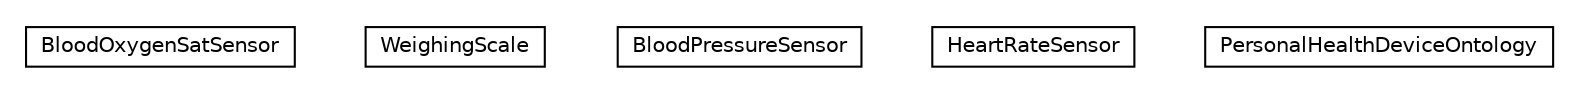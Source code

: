 #!/usr/local/bin/dot
#
# Class diagram 
# Generated by UMLGraph version R5_6-24-gf6e263 (http://www.umlgraph.org/)
#

digraph G {
	edge [fontname="Helvetica",fontsize=10,labelfontname="Helvetica",labelfontsize=10];
	node [fontname="Helvetica",fontsize=10,shape=plaintext];
	nodesep=0.25;
	ranksep=0.5;
	// org.universAAL.ontology.personalhealthdevice.BloodOxygenSatSensor
	c407576 [label=<<table title="org.universAAL.ontology.personalhealthdevice.BloodOxygenSatSensor" border="0" cellborder="1" cellspacing="0" cellpadding="2" port="p" href="./BloodOxygenSatSensor.html">
		<tr><td><table border="0" cellspacing="0" cellpadding="1">
<tr><td align="center" balign="center"> BloodOxygenSatSensor </td></tr>
		</table></td></tr>
		</table>>, URL="./BloodOxygenSatSensor.html", fontname="Helvetica", fontcolor="black", fontsize=10.0];
	// org.universAAL.ontology.personalhealthdevice.WeighingScale
	c407577 [label=<<table title="org.universAAL.ontology.personalhealthdevice.WeighingScale" border="0" cellborder="1" cellspacing="0" cellpadding="2" port="p" href="./WeighingScale.html">
		<tr><td><table border="0" cellspacing="0" cellpadding="1">
<tr><td align="center" balign="center"> WeighingScale </td></tr>
		</table></td></tr>
		</table>>, URL="./WeighingScale.html", fontname="Helvetica", fontcolor="black", fontsize=10.0];
	// org.universAAL.ontology.personalhealthdevice.BloodPressureSensor
	c407578 [label=<<table title="org.universAAL.ontology.personalhealthdevice.BloodPressureSensor" border="0" cellborder="1" cellspacing="0" cellpadding="2" port="p" href="./BloodPressureSensor.html">
		<tr><td><table border="0" cellspacing="0" cellpadding="1">
<tr><td align="center" balign="center"> BloodPressureSensor </td></tr>
		</table></td></tr>
		</table>>, URL="./BloodPressureSensor.html", fontname="Helvetica", fontcolor="black", fontsize=10.0];
	// org.universAAL.ontology.personalhealthdevice.HeartRateSensor
	c407579 [label=<<table title="org.universAAL.ontology.personalhealthdevice.HeartRateSensor" border="0" cellborder="1" cellspacing="0" cellpadding="2" port="p" href="./HeartRateSensor.html">
		<tr><td><table border="0" cellspacing="0" cellpadding="1">
<tr><td align="center" balign="center"> HeartRateSensor </td></tr>
		</table></td></tr>
		</table>>, URL="./HeartRateSensor.html", fontname="Helvetica", fontcolor="black", fontsize=10.0];
	// org.universAAL.ontology.personalhealthdevice.PersonalHealthDeviceOntology
	c407580 [label=<<table title="org.universAAL.ontology.personalhealthdevice.PersonalHealthDeviceOntology" border="0" cellborder="1" cellspacing="0" cellpadding="2" port="p" href="./PersonalHealthDeviceOntology.html">
		<tr><td><table border="0" cellspacing="0" cellpadding="1">
<tr><td align="center" balign="center"> PersonalHealthDeviceOntology </td></tr>
		</table></td></tr>
		</table>>, URL="./PersonalHealthDeviceOntology.html", fontname="Helvetica", fontcolor="black", fontsize=10.0];
}

